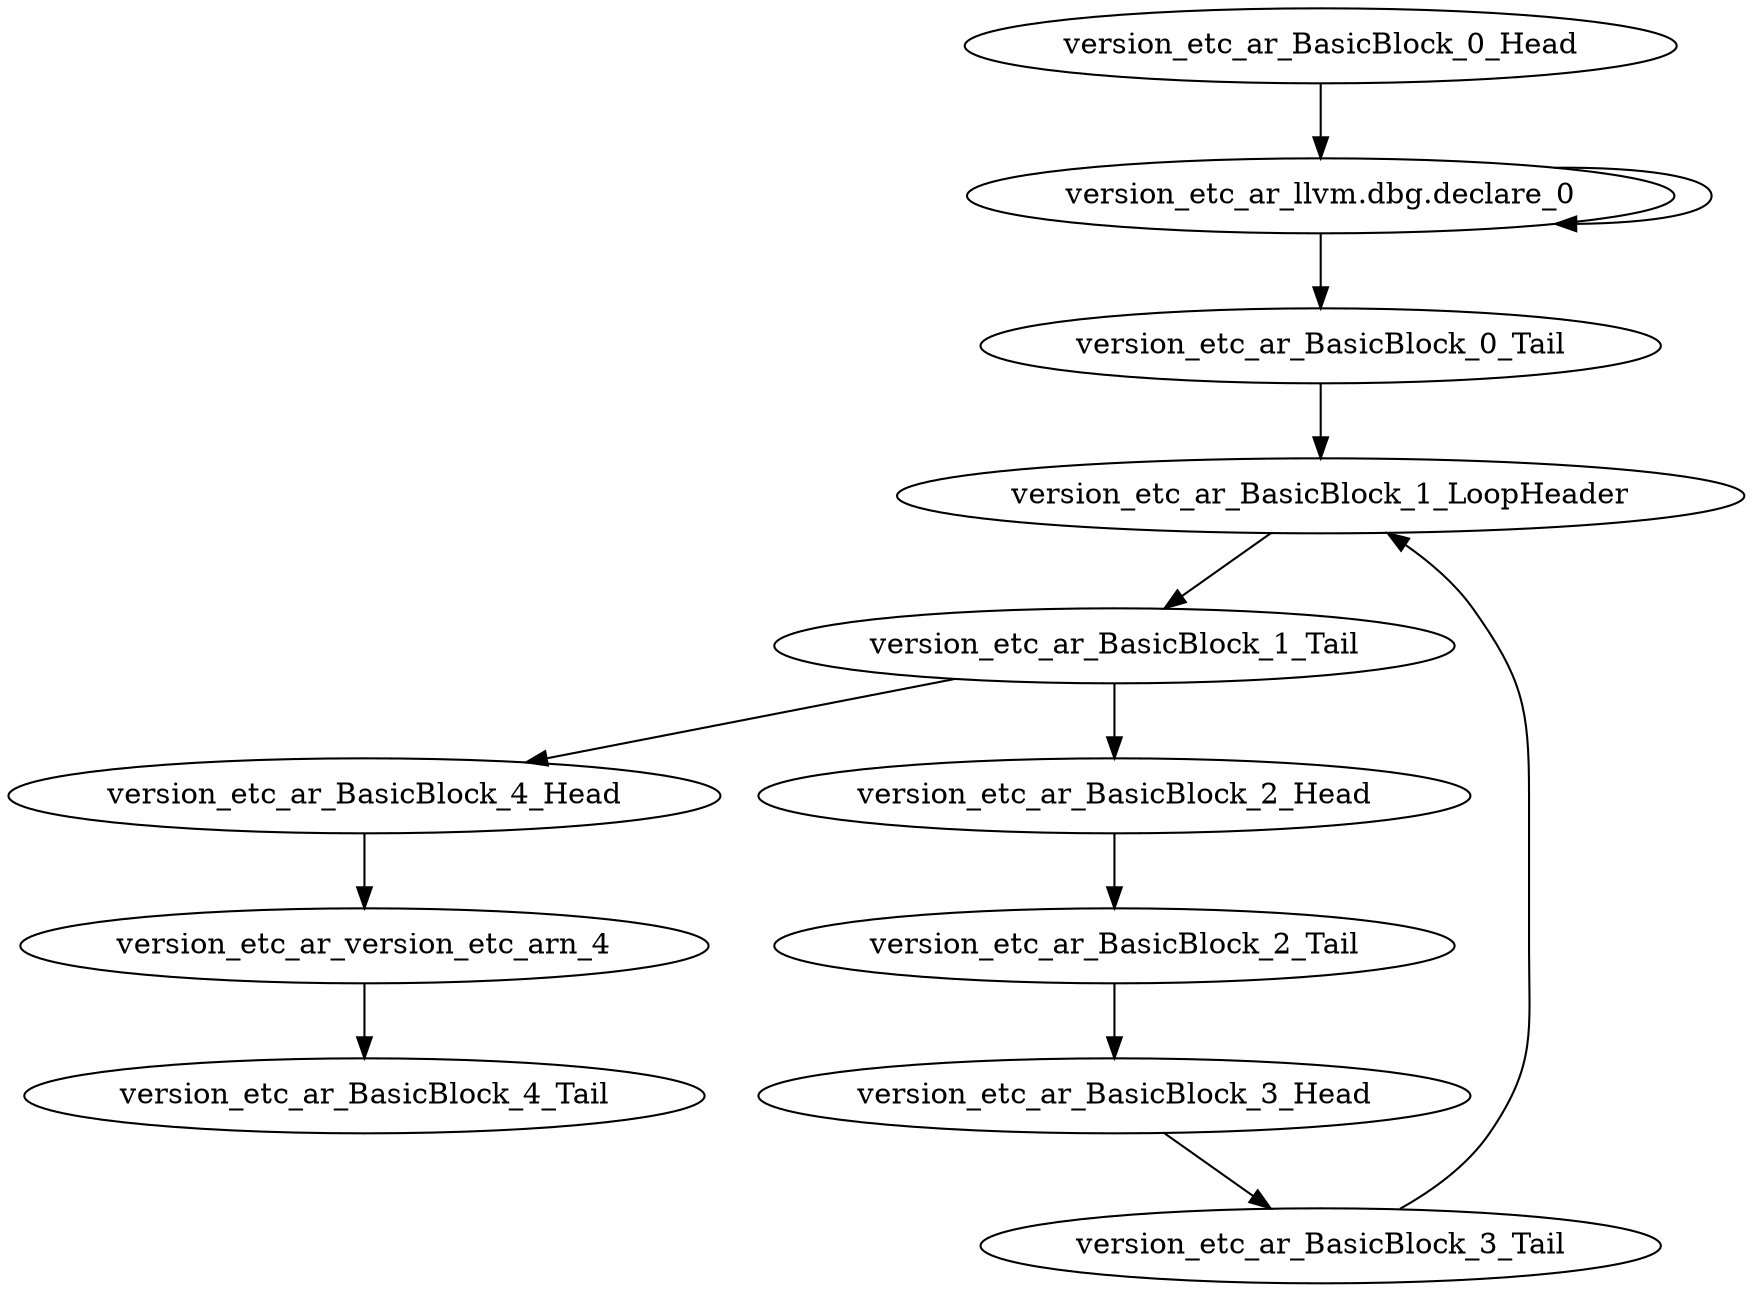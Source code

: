 digraph G {
    "version_etc_ar_BasicBlock_1_LoopHeader" -> "version_etc_ar_BasicBlock_1_Tail"
    "version_etc_ar_version_etc_arn_4" -> "version_etc_ar_BasicBlock_4_Tail"
    "version_etc_ar_BasicBlock_0_Tail" -> "version_etc_ar_BasicBlock_1_LoopHeader"
    "version_etc_ar_BasicBlock_3_Tail" -> "version_etc_ar_BasicBlock_1_LoopHeader"
    "version_etc_ar_llvm.dbg.declare_0" -> "version_etc_ar_BasicBlock_0_Tail"
    "version_etc_ar_llvm.dbg.declare_0" -> "version_etc_ar_llvm.dbg.declare_0"
    "version_etc_ar_BasicBlock_0_Head" -> "version_etc_ar_llvm.dbg.declare_0"
    "version_etc_ar_BasicBlock_4_Head" -> "version_etc_ar_version_etc_arn_4"
    "version_etc_ar_BasicBlock_3_Head" -> "version_etc_ar_BasicBlock_3_Tail"
    "version_etc_ar_BasicBlock_2_Tail" -> "version_etc_ar_BasicBlock_3_Head"
    "version_etc_ar_BasicBlock_1_Tail" -> "version_etc_ar_BasicBlock_4_Head"
    "version_etc_ar_BasicBlock_1_Tail" -> "version_etc_ar_BasicBlock_2_Head"
    "version_etc_ar_BasicBlock_2_Head" -> "version_etc_ar_BasicBlock_2_Tail"
}
